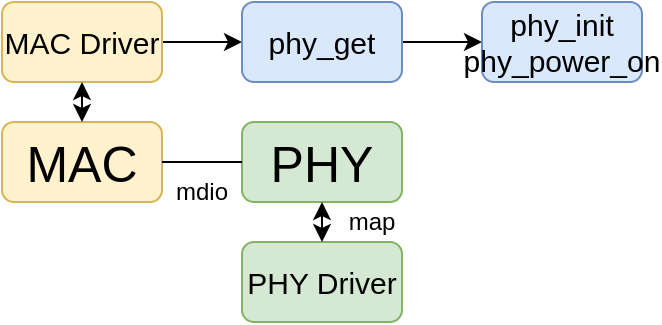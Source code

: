 <mxfile version="26.2.8">
  <diagram name="第 1 页" id="VJuXi4o3o8wnz86NY0X_">
    <mxGraphModel dx="788" dy="505" grid="1" gridSize="10" guides="1" tooltips="1" connect="1" arrows="1" fold="1" page="1" pageScale="1" pageWidth="827" pageHeight="1169" math="0" shadow="0">
      <root>
        <mxCell id="0" />
        <mxCell id="1" parent="0" />
        <mxCell id="2P5a9vyPKrqtF_edIjSG-1" value="&lt;font style=&quot;font-size: 25px;&quot;&gt;MAC&lt;/font&gt;" style="rounded=1;whiteSpace=wrap;html=1;fillColor=#fff2cc;strokeColor=#d6b656;" vertex="1" parent="1">
          <mxGeometry x="200" y="200" width="80" height="40" as="geometry" />
        </mxCell>
        <mxCell id="2P5a9vyPKrqtF_edIjSG-2" value="&lt;span style=&quot;font-size: 25px;&quot;&gt;PHY&lt;/span&gt;" style="rounded=1;whiteSpace=wrap;html=1;fillColor=#d5e8d4;strokeColor=#82b366;" vertex="1" parent="1">
          <mxGeometry x="320" y="200" width="80" height="40" as="geometry" />
        </mxCell>
        <mxCell id="2P5a9vyPKrqtF_edIjSG-3" value="" style="endArrow=none;html=1;rounded=0;exitX=1;exitY=0.5;exitDx=0;exitDy=0;entryX=0;entryY=0.5;entryDx=0;entryDy=0;" edge="1" parent="1" source="2P5a9vyPKrqtF_edIjSG-1" target="2P5a9vyPKrqtF_edIjSG-2">
          <mxGeometry width="50" height="50" relative="1" as="geometry">
            <mxPoint x="380" y="280" as="sourcePoint" />
            <mxPoint x="430" y="230" as="targetPoint" />
          </mxGeometry>
        </mxCell>
        <mxCell id="2P5a9vyPKrqtF_edIjSG-4" value="mdio" style="text;html=1;align=center;verticalAlign=middle;whiteSpace=wrap;rounded=0;" vertex="1" parent="1">
          <mxGeometry x="270" y="220" width="60" height="30" as="geometry" />
        </mxCell>
        <mxCell id="2P5a9vyPKrqtF_edIjSG-5" value="&lt;font style=&quot;font-size: 15px;&quot;&gt;PHY Driver&lt;/font&gt;" style="rounded=1;whiteSpace=wrap;html=1;fillColor=#d5e8d4;strokeColor=#82b366;" vertex="1" parent="1">
          <mxGeometry x="320" y="260" width="80" height="40" as="geometry" />
        </mxCell>
        <mxCell id="2P5a9vyPKrqtF_edIjSG-6" value="" style="endArrow=classic;startArrow=classic;html=1;rounded=0;exitX=0.5;exitY=0;exitDx=0;exitDy=0;entryX=0.5;entryY=1;entryDx=0;entryDy=0;" edge="1" parent="1" source="2P5a9vyPKrqtF_edIjSG-5" target="2P5a9vyPKrqtF_edIjSG-2">
          <mxGeometry width="50" height="50" relative="1" as="geometry">
            <mxPoint x="380" y="280" as="sourcePoint" />
            <mxPoint x="430" y="230" as="targetPoint" />
          </mxGeometry>
        </mxCell>
        <mxCell id="2P5a9vyPKrqtF_edIjSG-13" style="edgeStyle=orthogonalEdgeStyle;rounded=0;orthogonalLoop=1;jettySize=auto;html=1;exitX=1;exitY=0.5;exitDx=0;exitDy=0;entryX=0;entryY=0.5;entryDx=0;entryDy=0;" edge="1" parent="1" source="2P5a9vyPKrqtF_edIjSG-8" target="2P5a9vyPKrqtF_edIjSG-11">
          <mxGeometry relative="1" as="geometry" />
        </mxCell>
        <mxCell id="2P5a9vyPKrqtF_edIjSG-8" value="&lt;font style=&quot;font-size: 15px;&quot;&gt;MAC Driver&lt;/font&gt;" style="rounded=1;whiteSpace=wrap;html=1;fillColor=#fff2cc;strokeColor=#d6b656;" vertex="1" parent="1">
          <mxGeometry x="200" y="140" width="80" height="40" as="geometry" />
        </mxCell>
        <mxCell id="2P5a9vyPKrqtF_edIjSG-9" value="" style="endArrow=classic;startArrow=classic;html=1;rounded=0;entryX=0.5;entryY=1;entryDx=0;entryDy=0;" edge="1" parent="1" source="2P5a9vyPKrqtF_edIjSG-1" target="2P5a9vyPKrqtF_edIjSG-8">
          <mxGeometry width="50" height="50" relative="1" as="geometry">
            <mxPoint x="304" y="270" as="sourcePoint" />
            <mxPoint x="304" y="250" as="targetPoint" />
          </mxGeometry>
        </mxCell>
        <mxCell id="2P5a9vyPKrqtF_edIjSG-10" value="map" style="text;html=1;align=center;verticalAlign=middle;whiteSpace=wrap;rounded=0;" vertex="1" parent="1">
          <mxGeometry x="355" y="235" width="60" height="30" as="geometry" />
        </mxCell>
        <mxCell id="2P5a9vyPKrqtF_edIjSG-14" style="edgeStyle=orthogonalEdgeStyle;rounded=0;orthogonalLoop=1;jettySize=auto;html=1;exitX=1;exitY=0.5;exitDx=0;exitDy=0;entryX=0;entryY=0.5;entryDx=0;entryDy=0;" edge="1" parent="1" source="2P5a9vyPKrqtF_edIjSG-11" target="2P5a9vyPKrqtF_edIjSG-12">
          <mxGeometry relative="1" as="geometry" />
        </mxCell>
        <mxCell id="2P5a9vyPKrqtF_edIjSG-11" value="&lt;span style=&quot;font-size: 15px;&quot;&gt;phy_get&lt;/span&gt;" style="rounded=1;whiteSpace=wrap;html=1;fillColor=#dae8fc;strokeColor=#6c8ebf;" vertex="1" parent="1">
          <mxGeometry x="320" y="140" width="80" height="40" as="geometry" />
        </mxCell>
        <mxCell id="2P5a9vyPKrqtF_edIjSG-12" value="&lt;font style=&quot;font-size: 15px;&quot;&gt;phy_init&lt;/font&gt;&lt;div&gt;&lt;font style=&quot;font-size: 15px;&quot;&gt;phy_power_on&lt;/font&gt;&lt;/div&gt;" style="rounded=1;whiteSpace=wrap;html=1;fillColor=#dae8fc;strokeColor=#6c8ebf;" vertex="1" parent="1">
          <mxGeometry x="440" y="140" width="80" height="40" as="geometry" />
        </mxCell>
      </root>
    </mxGraphModel>
  </diagram>
</mxfile>
